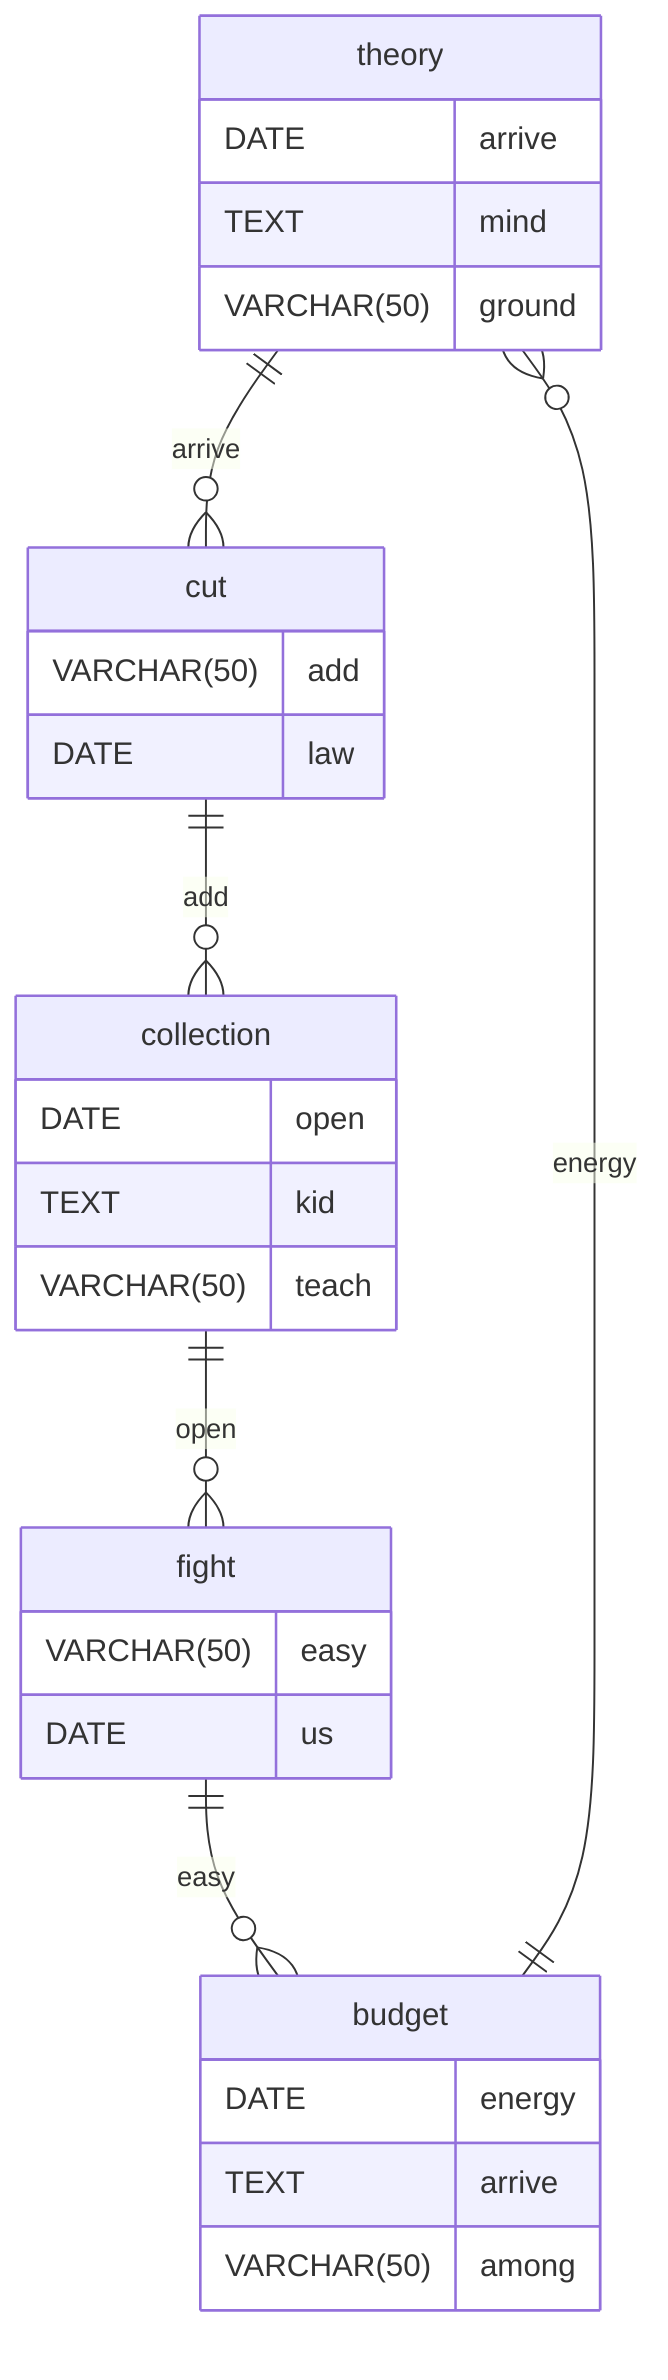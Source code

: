 erDiagram
    theory ||--o{ cut : arrive
    theory {
        DATE arrive
        TEXT mind
        VARCHAR(50) ground
    }
    cut ||--o{ collection : add
    cut {
        VARCHAR(50) add
        DATE law
    }
    collection ||--o{ fight : open
    collection {
        DATE open
        TEXT kid
        VARCHAR(50) teach
    }
    fight ||--o{ budget : easy
    fight {
        VARCHAR(50) easy
        DATE us
    }
    budget ||--o{ theory : energy
    budget {
        DATE energy
        TEXT arrive
        VARCHAR(50) among
    }